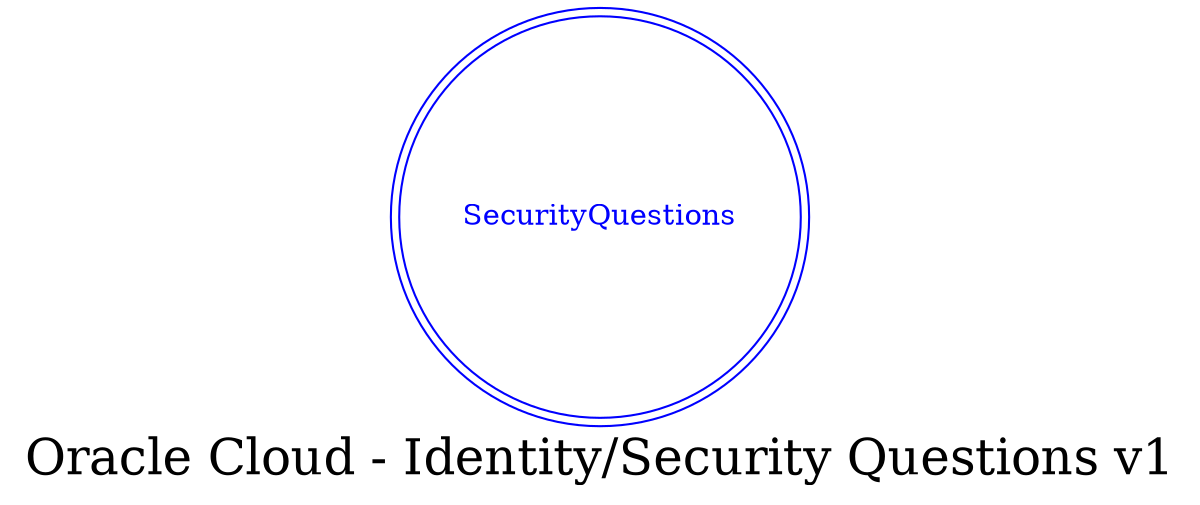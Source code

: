 digraph LexiconGraph {
graph[label="Oracle Cloud - Identity/Security Questions v1", fontsize=24]
splines=true
"SecurityQuestions" [color=blue, fontcolor=blue, shape=doublecircle]
}
